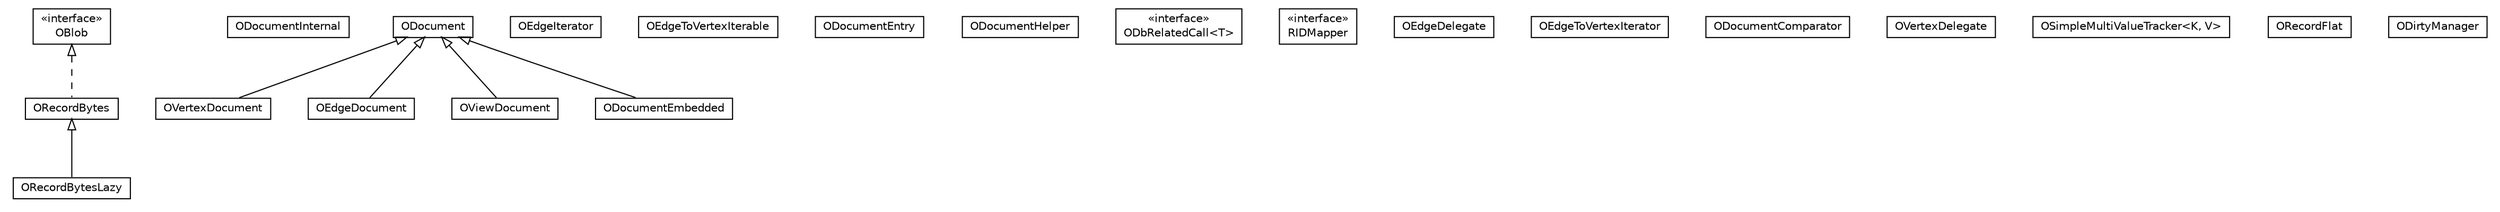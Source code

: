 #!/usr/local/bin/dot
#
# Class diagram 
# Generated by UMLGraph version R5_6-24-gf6e263 (http://www.umlgraph.org/)
#

digraph G {
	edge [fontname="Helvetica",fontsize=10,labelfontname="Helvetica",labelfontsize=10];
	node [fontname="Helvetica",fontsize=10,shape=plaintext];
	nodesep=0.25;
	ranksep=0.5;
	// com.orientechnologies.orient.core.record.impl.ORecordBytesLazy
	c121791 [label=<<table title="com.orientechnologies.orient.core.record.impl.ORecordBytesLazy" border="0" cellborder="1" cellspacing="0" cellpadding="2" port="p" href="./ORecordBytesLazy.html">
		<tr><td><table border="0" cellspacing="0" cellpadding="1">
<tr><td align="center" balign="center"> ORecordBytesLazy </td></tr>
		</table></td></tr>
		</table>>, URL="./ORecordBytesLazy.html", fontname="Helvetica", fontcolor="black", fontsize=10.0];
	// com.orientechnologies.orient.core.record.impl.ODocumentInternal
	c121792 [label=<<table title="com.orientechnologies.orient.core.record.impl.ODocumentInternal" border="0" cellborder="1" cellspacing="0" cellpadding="2" port="p" href="./ODocumentInternal.html">
		<tr><td><table border="0" cellspacing="0" cellpadding="1">
<tr><td align="center" balign="center"> ODocumentInternal </td></tr>
		</table></td></tr>
		</table>>, URL="./ODocumentInternal.html", fontname="Helvetica", fontcolor="black", fontsize=10.0];
	// com.orientechnologies.orient.core.record.impl.ODocument
	c121793 [label=<<table title="com.orientechnologies.orient.core.record.impl.ODocument" border="0" cellborder="1" cellspacing="0" cellpadding="2" port="p" href="./ODocument.html">
		<tr><td><table border="0" cellspacing="0" cellpadding="1">
<tr><td align="center" balign="center"> ODocument </td></tr>
		</table></td></tr>
		</table>>, URL="./ODocument.html", fontname="Helvetica", fontcolor="black", fontsize=10.0];
	// com.orientechnologies.orient.core.record.impl.OVertexDocument
	c121794 [label=<<table title="com.orientechnologies.orient.core.record.impl.OVertexDocument" border="0" cellborder="1" cellspacing="0" cellpadding="2" port="p" href="./OVertexDocument.html">
		<tr><td><table border="0" cellspacing="0" cellpadding="1">
<tr><td align="center" balign="center"> OVertexDocument </td></tr>
		</table></td></tr>
		</table>>, URL="./OVertexDocument.html", fontname="Helvetica", fontcolor="black", fontsize=10.0];
	// com.orientechnologies.orient.core.record.impl.OEdgeDocument
	c121795 [label=<<table title="com.orientechnologies.orient.core.record.impl.OEdgeDocument" border="0" cellborder="1" cellspacing="0" cellpadding="2" port="p" href="./OEdgeDocument.html">
		<tr><td><table border="0" cellspacing="0" cellpadding="1">
<tr><td align="center" balign="center"> OEdgeDocument </td></tr>
		</table></td></tr>
		</table>>, URL="./OEdgeDocument.html", fontname="Helvetica", fontcolor="black", fontsize=10.0];
	// com.orientechnologies.orient.core.record.impl.OViewDocument
	c121796 [label=<<table title="com.orientechnologies.orient.core.record.impl.OViewDocument" border="0" cellborder="1" cellspacing="0" cellpadding="2" port="p" href="./OViewDocument.html">
		<tr><td><table border="0" cellspacing="0" cellpadding="1">
<tr><td align="center" balign="center"> OViewDocument </td></tr>
		</table></td></tr>
		</table>>, URL="./OViewDocument.html", fontname="Helvetica", fontcolor="black", fontsize=10.0];
	// com.orientechnologies.orient.core.record.impl.OEdgeIterator
	c121797 [label=<<table title="com.orientechnologies.orient.core.record.impl.OEdgeIterator" border="0" cellborder="1" cellspacing="0" cellpadding="2" port="p" href="./OEdgeIterator.html">
		<tr><td><table border="0" cellspacing="0" cellpadding="1">
<tr><td align="center" balign="center"> OEdgeIterator </td></tr>
		</table></td></tr>
		</table>>, URL="./OEdgeIterator.html", fontname="Helvetica", fontcolor="black", fontsize=10.0];
	// com.orientechnologies.orient.core.record.impl.OEdgeToVertexIterable
	c121798 [label=<<table title="com.orientechnologies.orient.core.record.impl.OEdgeToVertexIterable" border="0" cellborder="1" cellspacing="0" cellpadding="2" port="p" href="./OEdgeToVertexIterable.html">
		<tr><td><table border="0" cellspacing="0" cellpadding="1">
<tr><td align="center" balign="center"> OEdgeToVertexIterable </td></tr>
		</table></td></tr>
		</table>>, URL="./OEdgeToVertexIterable.html", fontname="Helvetica", fontcolor="black", fontsize=10.0];
	// com.orientechnologies.orient.core.record.impl.ODocumentEntry
	c121799 [label=<<table title="com.orientechnologies.orient.core.record.impl.ODocumentEntry" border="0" cellborder="1" cellspacing="0" cellpadding="2" port="p" href="./ODocumentEntry.html">
		<tr><td><table border="0" cellspacing="0" cellpadding="1">
<tr><td align="center" balign="center"> ODocumentEntry </td></tr>
		</table></td></tr>
		</table>>, URL="./ODocumentEntry.html", fontname="Helvetica", fontcolor="black", fontsize=10.0];
	// com.orientechnologies.orient.core.record.impl.ORecordBytes
	c121800 [label=<<table title="com.orientechnologies.orient.core.record.impl.ORecordBytes" border="0" cellborder="1" cellspacing="0" cellpadding="2" port="p" href="./ORecordBytes.html">
		<tr><td><table border="0" cellspacing="0" cellpadding="1">
<tr><td align="center" balign="center"> ORecordBytes </td></tr>
		</table></td></tr>
		</table>>, URL="./ORecordBytes.html", fontname="Helvetica", fontcolor="black", fontsize=10.0];
	// com.orientechnologies.orient.core.record.impl.OBlob
	c121801 [label=<<table title="com.orientechnologies.orient.core.record.impl.OBlob" border="0" cellborder="1" cellspacing="0" cellpadding="2" port="p" href="./OBlob.html">
		<tr><td><table border="0" cellspacing="0" cellpadding="1">
<tr><td align="center" balign="center"> &#171;interface&#187; </td></tr>
<tr><td align="center" balign="center"> OBlob </td></tr>
		</table></td></tr>
		</table>>, URL="./OBlob.html", fontname="Helvetica", fontcolor="black", fontsize=10.0];
	// com.orientechnologies.orient.core.record.impl.ODocumentEmbedded
	c121802 [label=<<table title="com.orientechnologies.orient.core.record.impl.ODocumentEmbedded" border="0" cellborder="1" cellspacing="0" cellpadding="2" port="p" href="./ODocumentEmbedded.html">
		<tr><td><table border="0" cellspacing="0" cellpadding="1">
<tr><td align="center" balign="center"> ODocumentEmbedded </td></tr>
		</table></td></tr>
		</table>>, URL="./ODocumentEmbedded.html", fontname="Helvetica", fontcolor="black", fontsize=10.0];
	// com.orientechnologies.orient.core.record.impl.ODocumentHelper
	c121803 [label=<<table title="com.orientechnologies.orient.core.record.impl.ODocumentHelper" border="0" cellborder="1" cellspacing="0" cellpadding="2" port="p" href="./ODocumentHelper.html">
		<tr><td><table border="0" cellspacing="0" cellpadding="1">
<tr><td align="center" balign="center"> ODocumentHelper </td></tr>
		</table></td></tr>
		</table>>, URL="./ODocumentHelper.html", fontname="Helvetica", fontcolor="black", fontsize=10.0];
	// com.orientechnologies.orient.core.record.impl.ODocumentHelper.ODbRelatedCall<T>
	c121804 [label=<<table title="com.orientechnologies.orient.core.record.impl.ODocumentHelper.ODbRelatedCall" border="0" cellborder="1" cellspacing="0" cellpadding="2" port="p" href="./ODocumentHelper.ODbRelatedCall.html">
		<tr><td><table border="0" cellspacing="0" cellpadding="1">
<tr><td align="center" balign="center"> &#171;interface&#187; </td></tr>
<tr><td align="center" balign="center"> ODbRelatedCall&lt;T&gt; </td></tr>
		</table></td></tr>
		</table>>, URL="./ODocumentHelper.ODbRelatedCall.html", fontname="Helvetica", fontcolor="black", fontsize=10.0];
	// com.orientechnologies.orient.core.record.impl.ODocumentHelper.RIDMapper
	c121805 [label=<<table title="com.orientechnologies.orient.core.record.impl.ODocumentHelper.RIDMapper" border="0" cellborder="1" cellspacing="0" cellpadding="2" port="p" href="./ODocumentHelper.RIDMapper.html">
		<tr><td><table border="0" cellspacing="0" cellpadding="1">
<tr><td align="center" balign="center"> &#171;interface&#187; </td></tr>
<tr><td align="center" balign="center"> RIDMapper </td></tr>
		</table></td></tr>
		</table>>, URL="./ODocumentHelper.RIDMapper.html", fontname="Helvetica", fontcolor="black", fontsize=10.0];
	// com.orientechnologies.orient.core.record.impl.OEdgeDelegate
	c121806 [label=<<table title="com.orientechnologies.orient.core.record.impl.OEdgeDelegate" border="0" cellborder="1" cellspacing="0" cellpadding="2" port="p" href="./OEdgeDelegate.html">
		<tr><td><table border="0" cellspacing="0" cellpadding="1">
<tr><td align="center" balign="center"> OEdgeDelegate </td></tr>
		</table></td></tr>
		</table>>, URL="./OEdgeDelegate.html", fontname="Helvetica", fontcolor="black", fontsize=10.0];
	// com.orientechnologies.orient.core.record.impl.OEdgeToVertexIterator
	c121807 [label=<<table title="com.orientechnologies.orient.core.record.impl.OEdgeToVertexIterator" border="0" cellborder="1" cellspacing="0" cellpadding="2" port="p" href="./OEdgeToVertexIterator.html">
		<tr><td><table border="0" cellspacing="0" cellpadding="1">
<tr><td align="center" balign="center"> OEdgeToVertexIterator </td></tr>
		</table></td></tr>
		</table>>, URL="./OEdgeToVertexIterator.html", fontname="Helvetica", fontcolor="black", fontsize=10.0];
	// com.orientechnologies.orient.core.record.impl.ODocumentComparator
	c121808 [label=<<table title="com.orientechnologies.orient.core.record.impl.ODocumentComparator" border="0" cellborder="1" cellspacing="0" cellpadding="2" port="p" href="./ODocumentComparator.html">
		<tr><td><table border="0" cellspacing="0" cellpadding="1">
<tr><td align="center" balign="center"> ODocumentComparator </td></tr>
		</table></td></tr>
		</table>>, URL="./ODocumentComparator.html", fontname="Helvetica", fontcolor="black", fontsize=10.0];
	// com.orientechnologies.orient.core.record.impl.OVertexDelegate
	c121809 [label=<<table title="com.orientechnologies.orient.core.record.impl.OVertexDelegate" border="0" cellborder="1" cellspacing="0" cellpadding="2" port="p" href="./OVertexDelegate.html">
		<tr><td><table border="0" cellspacing="0" cellpadding="1">
<tr><td align="center" balign="center"> OVertexDelegate </td></tr>
		</table></td></tr>
		</table>>, URL="./OVertexDelegate.html", fontname="Helvetica", fontcolor="black", fontsize=10.0];
	// com.orientechnologies.orient.core.record.impl.OSimpleMultiValueTracker<K, V>
	c121810 [label=<<table title="com.orientechnologies.orient.core.record.impl.OSimpleMultiValueTracker" border="0" cellborder="1" cellspacing="0" cellpadding="2" port="p" href="./OSimpleMultiValueTracker.html">
		<tr><td><table border="0" cellspacing="0" cellpadding="1">
<tr><td align="center" balign="center"> OSimpleMultiValueTracker&lt;K, V&gt; </td></tr>
		</table></td></tr>
		</table>>, URL="./OSimpleMultiValueTracker.html", fontname="Helvetica", fontcolor="black", fontsize=10.0];
	// com.orientechnologies.orient.core.record.impl.ORecordFlat
	c121811 [label=<<table title="com.orientechnologies.orient.core.record.impl.ORecordFlat" border="0" cellborder="1" cellspacing="0" cellpadding="2" port="p" href="./ORecordFlat.html">
		<tr><td><table border="0" cellspacing="0" cellpadding="1">
<tr><td align="center" balign="center"> ORecordFlat </td></tr>
		</table></td></tr>
		</table>>, URL="./ORecordFlat.html", fontname="Helvetica", fontcolor="black", fontsize=10.0];
	// com.orientechnologies.orient.core.record.impl.ODirtyManager
	c121812 [label=<<table title="com.orientechnologies.orient.core.record.impl.ODirtyManager" border="0" cellborder="1" cellspacing="0" cellpadding="2" port="p" href="./ODirtyManager.html">
		<tr><td><table border="0" cellspacing="0" cellpadding="1">
<tr><td align="center" balign="center"> ODirtyManager </td></tr>
		</table></td></tr>
		</table>>, URL="./ODirtyManager.html", fontname="Helvetica", fontcolor="black", fontsize=10.0];
	//com.orientechnologies.orient.core.record.impl.ORecordBytesLazy extends com.orientechnologies.orient.core.record.impl.ORecordBytes
	c121800:p -> c121791:p [dir=back,arrowtail=empty];
	//com.orientechnologies.orient.core.record.impl.OVertexDocument extends com.orientechnologies.orient.core.record.impl.ODocument
	c121793:p -> c121794:p [dir=back,arrowtail=empty];
	//com.orientechnologies.orient.core.record.impl.OEdgeDocument extends com.orientechnologies.orient.core.record.impl.ODocument
	c121793:p -> c121795:p [dir=back,arrowtail=empty];
	//com.orientechnologies.orient.core.record.impl.OViewDocument extends com.orientechnologies.orient.core.record.impl.ODocument
	c121793:p -> c121796:p [dir=back,arrowtail=empty];
	//com.orientechnologies.orient.core.record.impl.ORecordBytes implements com.orientechnologies.orient.core.record.impl.OBlob
	c121801:p -> c121800:p [dir=back,arrowtail=empty,style=dashed];
	//com.orientechnologies.orient.core.record.impl.ODocumentEmbedded extends com.orientechnologies.orient.core.record.impl.ODocument
	c121793:p -> c121802:p [dir=back,arrowtail=empty];
}

